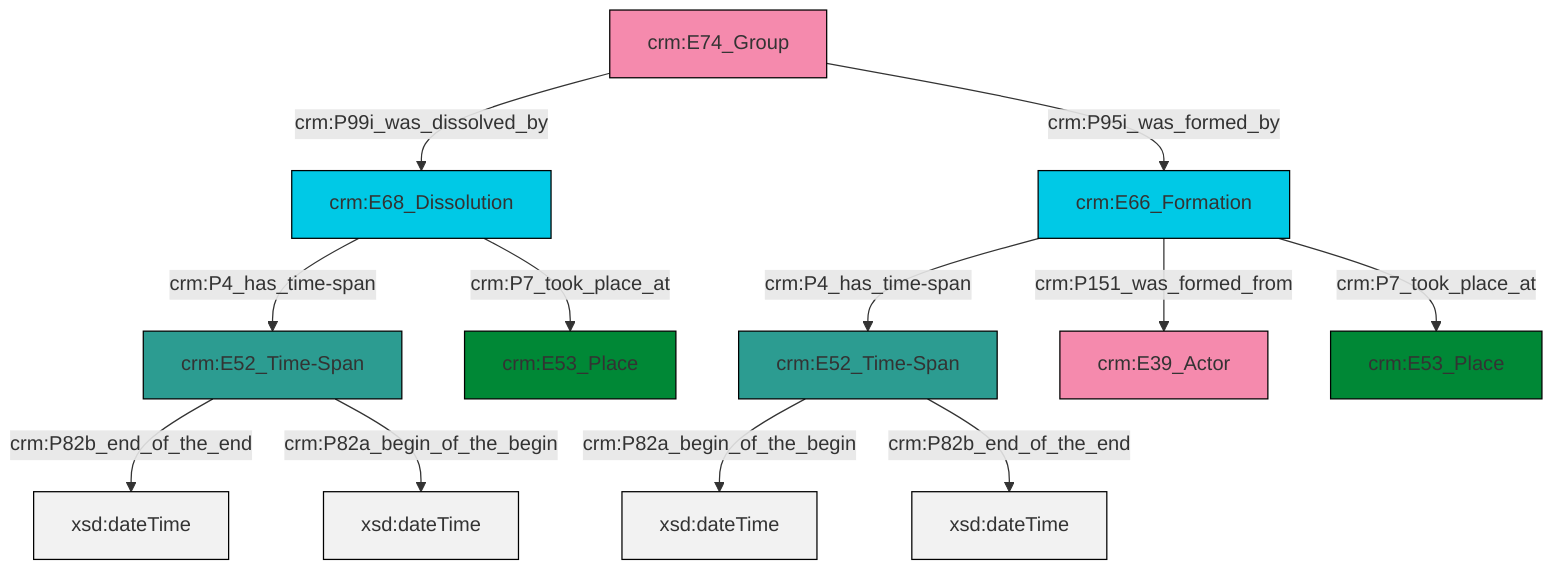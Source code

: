 graph TD
classDef Literal fill:#f2f2f2,stroke:#000000;
classDef CRM_Entity fill:#FFFFFF,stroke:#000000;
classDef Temporal_Entity fill:#00C9E6, stroke:#000000;
classDef Type fill:#E18312, stroke:#000000;
classDef Time-Span fill:#2C9C91, stroke:#000000;
classDef Appellation fill:#FFEB7F, stroke:#000000;
classDef Place fill:#008836, stroke:#000000;
classDef Persistent_Item fill:#B266B2, stroke:#000000;
classDef Conceptual_Object fill:#FFD700, stroke:#000000;
classDef Physical_Thing fill:#D2B48C, stroke:#000000;
classDef Actor fill:#f58aad, stroke:#000000;
classDef PC_Classes fill:#4ce600, stroke:#000000;
classDef Multi fill:#cccccc,stroke:#000000;

0["crm:E74_Group"]:::Actor -->|crm:P99i_was_dissolved_by| 1["crm:E68_Dissolution"]:::Temporal_Entity
2["crm:E52_Time-Span"]:::Time-Span -->|crm:P82b_end_of_the_end| 3[xsd:dateTime]:::Literal
7["crm:E66_Formation"]:::Temporal_Entity -->|crm:P4_has_time-span| 8["crm:E52_Time-Span"]:::Time-Span
8["crm:E52_Time-Span"]:::Time-Span -->|crm:P82a_begin_of_the_begin| 10[xsd:dateTime]:::Literal
1["crm:E68_Dissolution"]:::Temporal_Entity -->|crm:P4_has_time-span| 2["crm:E52_Time-Span"]:::Time-Span
7["crm:E66_Formation"]:::Temporal_Entity -->|crm:P151_was_formed_from| 12["crm:E39_Actor"]:::Actor
8["crm:E52_Time-Span"]:::Time-Span -->|crm:P82b_end_of_the_end| 16[xsd:dateTime]:::Literal
0["crm:E74_Group"]:::Actor -->|crm:P95i_was_formed_by| 7["crm:E66_Formation"]:::Temporal_Entity
1["crm:E68_Dissolution"]:::Temporal_Entity -->|crm:P7_took_place_at| 5["crm:E53_Place"]:::Place
2["crm:E52_Time-Span"]:::Time-Span -->|crm:P82a_begin_of_the_begin| 19[xsd:dateTime]:::Literal
7["crm:E66_Formation"]:::Temporal_Entity -->|crm:P7_took_place_at| 13["crm:E53_Place"]:::Place